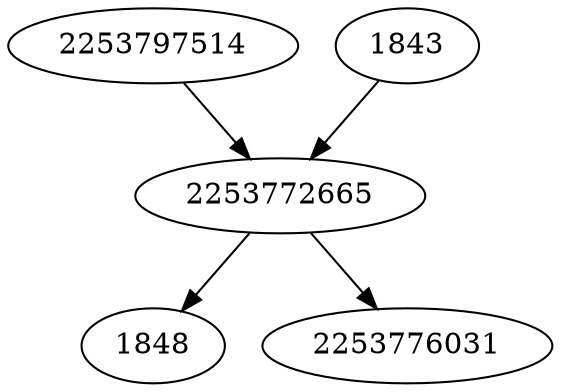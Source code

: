 strict digraph  {
2253797514;
1843;
1848;
2253772665;
2253776031;
2253797514 -> 2253772665;
1843 -> 2253772665;
2253772665 -> 2253776031;
2253772665 -> 1848;
}
